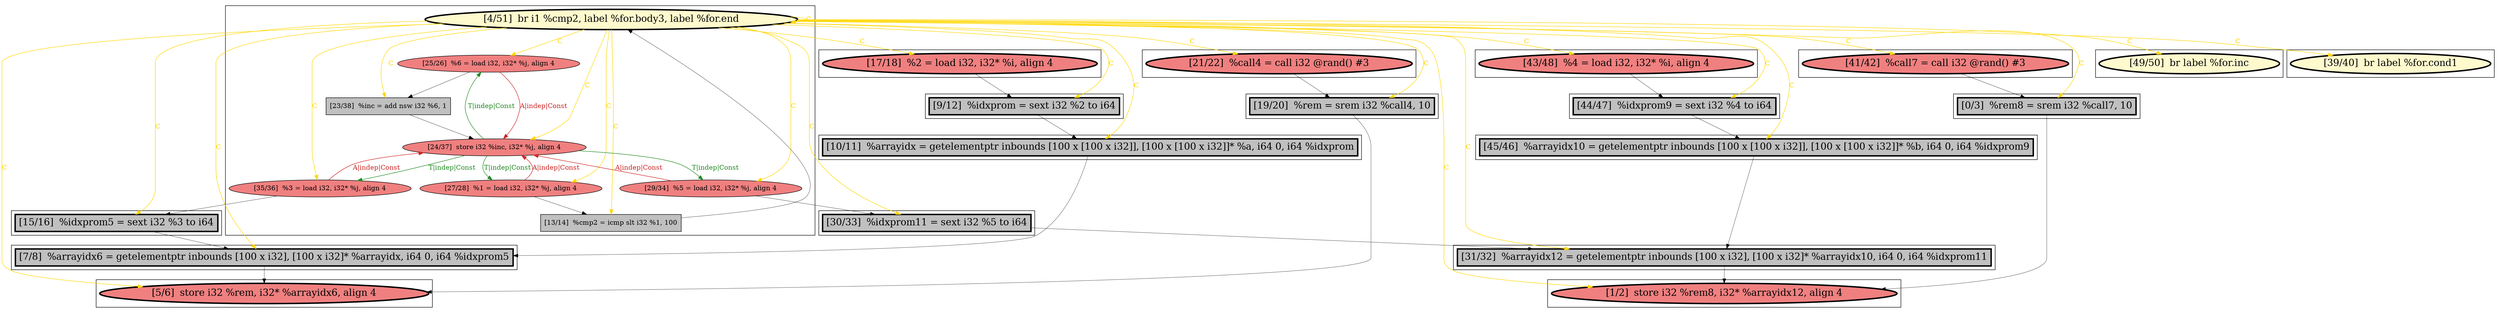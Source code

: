 
digraph G {



node1437->node1443 [style=solid,color=gold,label="C",penwidth=1.0,fontcolor=gold ]
node1437->node1433 [style=solid,color=gold,label="C",penwidth=1.0,fontcolor=gold ]
node1437->node1444 [style=solid,color=gold,label="C",penwidth=1.0,fontcolor=gold ]
node1432->node1435 [style=solid,color=firebrick3,label="A|indep|Const",penwidth=1.0,fontcolor=firebrick3 ]
node1435->node1432 [style=solid,color=forestgreen,label="T|indep|Const",penwidth=1.0,fontcolor=forestgreen ]
node1435->node1436 [style=solid,color=forestgreen,label="T|indep|Const",penwidth=1.0,fontcolor=forestgreen ]
node1436->node1435 [style=solid,color=firebrick3,label="A|indep|Const",penwidth=1.0,fontcolor=firebrick3 ]
node1433->node1435 [style=solid,color=firebrick3,label="A|indep|Const",penwidth=1.0,fontcolor=firebrick3 ]
node1435->node1433 [style=solid,color=forestgreen,label="T|indep|Const",penwidth=1.0,fontcolor=forestgreen ]
node1437->node1434 [style=solid,color=gold,label="C",penwidth=1.0,fontcolor=gold ]
node1437->node1439 [style=solid,color=gold,label="C",penwidth=1.0,fontcolor=gold ]
node1437->node1447 [style=solid,color=gold,label="C",penwidth=1.0,fontcolor=gold ]
node1432->node1428 [style=solid,color=black,label="",penwidth=0.5,fontcolor=black ]
node1443->node1423 [style=solid,color=black,label="",penwidth=0.5,fontcolor=black ]
node1433->node1439 [style=solid,color=black,label="",penwidth=0.5,fontcolor=black ]
node1437->node1435 [style=solid,color=gold,label="C",penwidth=1.0,fontcolor=gold ]
node1425->node1443 [style=solid,color=black,label="",penwidth=0.5,fontcolor=black ]
node1438->node1442 [style=solid,color=black,label="",penwidth=0.5,fontcolor=black ]
node1446->node1448 [style=solid,color=black,label="",penwidth=0.5,fontcolor=black ]
node1437->node1445 [style=solid,color=gold,label="C",penwidth=1.0,fontcolor=gold ]
node1437->node1424 [style=solid,color=gold,label="C",penwidth=1.0,fontcolor=gold ]
node1429->node1425 [style=solid,color=black,label="",penwidth=0.5,fontcolor=black ]
node1437->node1438 [style=solid,color=gold,label="C",penwidth=1.0,fontcolor=gold ]
node1444->node1445 [style=solid,color=black,label="",penwidth=0.5,fontcolor=black ]
node1437->node1425 [style=solid,color=gold,label="C",penwidth=1.0,fontcolor=gold ]
node1437->node1441 [style=solid,color=gold,label="C",penwidth=1.0,fontcolor=gold ]
node1437->node1426 [style=solid,color=gold,label="C",penwidth=1.0,fontcolor=gold ]
node1437->node1427 [style=solid,color=gold,label="C",penwidth=1.0,fontcolor=gold ]
node1431->node1423 [style=solid,color=black,label="",penwidth=0.5,fontcolor=black ]
node1437->node1437 [style=solid,color=gold,label="C",penwidth=1.0,fontcolor=gold ]
node1442->node1443 [style=solid,color=black,label="",penwidth=0.5,fontcolor=black ]
node1437->node1432 [style=solid,color=gold,label="C",penwidth=1.0,fontcolor=gold ]
node1437->node1429 [style=solid,color=gold,label="C",penwidth=1.0,fontcolor=gold ]
node1428->node1448 [style=solid,color=black,label="",penwidth=0.5,fontcolor=black ]
node1445->node1424 [style=solid,color=black,label="",penwidth=0.5,fontcolor=black ]
node1437->node1431 [style=solid,color=gold,label="C",penwidth=1.0,fontcolor=gold ]
node1427->node1447 [style=solid,color=black,label="",penwidth=0.5,fontcolor=black ]
node1447->node1446 [style=solid,color=black,label="",penwidth=0.5,fontcolor=black ]
node1437->node1442 [style=solid,color=gold,label="C",penwidth=1.0,fontcolor=gold ]
node1437->node1428 [style=solid,color=gold,label="C",penwidth=1.0,fontcolor=gold ]
node1437->node1446 [style=solid,color=gold,label="C",penwidth=1.0,fontcolor=gold ]
node1436->node1434 [style=solid,color=black,label="",penwidth=0.5,fontcolor=black ]
node1448->node1424 [style=solid,color=black,label="",penwidth=0.5,fontcolor=black ]
node1439->node1435 [style=solid,color=black,label="",penwidth=0.5,fontcolor=black ]
node1435->node1438 [style=solid,color=forestgreen,label="T|indep|Const",penwidth=1.0,fontcolor=forestgreen ]
node1434->node1437 [style=solid,color=black,label="",penwidth=0.5,fontcolor=black ]
node1437->node1423 [style=solid,color=gold,label="C",penwidth=1.0,fontcolor=gold ]
node1440->node1431 [style=solid,color=black,label="",penwidth=0.5,fontcolor=black ]
node1438->node1435 [style=solid,color=firebrick3,label="A|indep|Const",penwidth=1.0,fontcolor=firebrick3 ]
node1437->node1448 [style=solid,color=gold,label="C",penwidth=1.0,fontcolor=gold ]
node1426->node1429 [style=solid,color=black,label="",penwidth=0.5,fontcolor=black ]
node1437->node1436 [style=solid,color=gold,label="C",penwidth=1.0,fontcolor=gold ]
node1437->node1430 [style=solid,color=gold,label="C",penwidth=1.0,fontcolor=gold ]
node1437->node1440 [style=solid,color=gold,label="C",penwidth=1.0,fontcolor=gold ]


subgraph cluster18 {


node1448 [penwidth=3.0,fontsize=20,fillcolor=grey,label="[7/8]  %arrayidx6 = getelementptr inbounds [100 x i32], [100 x i32]* %arrayidx, i64 0, i64 %idxprom5",shape=rectangle,style=filled ]



}

subgraph cluster16 {


node1446 [penwidth=3.0,fontsize=20,fillcolor=grey,label="[10/11]  %arrayidx = getelementptr inbounds [100 x [100 x i32]], [100 x [100 x i32]]* %a, i64 0, i64 %idxprom",shape=rectangle,style=filled ]



}

subgraph cluster17 {


node1447 [penwidth=3.0,fontsize=20,fillcolor=grey,label="[9/12]  %idxprom = sext i32 %2 to i64",shape=rectangle,style=filled ]



}

subgraph cluster4 {


node1427 [penwidth=3.0,fontsize=20,fillcolor=lightcoral,label="[17/18]  %2 = load i32, i32* %i, align 4",shape=ellipse,style=filled ]



}

subgraph cluster3 {


node1426 [penwidth=3.0,fontsize=20,fillcolor=lightcoral,label="[43/48]  %4 = load i32, i32* %i, align 4",shape=ellipse,style=filled ]



}

subgraph cluster2 {


node1425 [penwidth=3.0,fontsize=20,fillcolor=grey,label="[45/46]  %arrayidx10 = getelementptr inbounds [100 x [100 x i32]], [100 x [100 x i32]]* %b, i64 0, i64 %idxprom9",shape=rectangle,style=filled ]



}

subgraph cluster1 {


node1424 [penwidth=3.0,fontsize=20,fillcolor=lightcoral,label="[5/6]  store i32 %rem, i32* %arrayidx6, align 4",shape=ellipse,style=filled ]



}

subgraph cluster12 {


node1442 [penwidth=3.0,fontsize=20,fillcolor=grey,label="[30/33]  %idxprom11 = sext i32 %5 to i64",shape=rectangle,style=filled ]



}

subgraph cluster5 {


node1428 [penwidth=3.0,fontsize=20,fillcolor=grey,label="[15/16]  %idxprom5 = sext i32 %3 to i64",shape=rectangle,style=filled ]



}

subgraph cluster0 {


node1423 [penwidth=3.0,fontsize=20,fillcolor=lightcoral,label="[1/2]  store i32 %rem8, i32* %arrayidx12, align 4",shape=ellipse,style=filled ]



}

subgraph cluster6 {


node1429 [penwidth=3.0,fontsize=20,fillcolor=grey,label="[44/47]  %idxprom9 = sext i32 %4 to i64",shape=rectangle,style=filled ]



}

subgraph cluster14 {


node1444 [penwidth=3.0,fontsize=20,fillcolor=lightcoral,label="[21/22]  %call4 = call i32 @rand() #3",shape=ellipse,style=filled ]



}

subgraph cluster7 {


node1430 [penwidth=3.0,fontsize=20,fillcolor=lemonchiffon,label="[39/40]  br label %for.cond1",shape=ellipse,style=filled ]



}

subgraph cluster8 {


node1431 [penwidth=3.0,fontsize=20,fillcolor=grey,label="[0/3]  %rem8 = srem i32 %call7, 10",shape=rectangle,style=filled ]



}

subgraph cluster9 {


node1439 [fillcolor=grey,label="[23/38]  %inc = add nsw i32 %6, 1",shape=rectangle,style=filled ]
node1438 [fillcolor=lightcoral,label="[29/34]  %5 = load i32, i32* %j, align 4",shape=ellipse,style=filled ]
node1433 [fillcolor=lightcoral,label="[25/26]  %6 = load i32, i32* %j, align 4",shape=ellipse,style=filled ]
node1437 [penwidth=3.0,fontsize=20,fillcolor=lemonchiffon,label="[4/51]  br i1 %cmp2, label %for.body3, label %for.end",shape=ellipse,style=filled ]
node1432 [fillcolor=lightcoral,label="[35/36]  %3 = load i32, i32* %j, align 4",shape=ellipse,style=filled ]
node1436 [fillcolor=lightcoral,label="[27/28]  %1 = load i32, i32* %j, align 4",shape=ellipse,style=filled ]
node1434 [fillcolor=grey,label="[13/14]  %cmp2 = icmp slt i32 %1, 100",shape=rectangle,style=filled ]
node1435 [fillcolor=lightcoral,label="[24/37]  store i32 %inc, i32* %j, align 4",shape=ellipse,style=filled ]



}

subgraph cluster10 {


node1440 [penwidth=3.0,fontsize=20,fillcolor=lightcoral,label="[41/42]  %call7 = call i32 @rand() #3",shape=ellipse,style=filled ]



}

subgraph cluster11 {


node1441 [penwidth=3.0,fontsize=20,fillcolor=lemonchiffon,label="[49/50]  br label %for.inc",shape=ellipse,style=filled ]



}

subgraph cluster13 {


node1443 [penwidth=3.0,fontsize=20,fillcolor=grey,label="[31/32]  %arrayidx12 = getelementptr inbounds [100 x i32], [100 x i32]* %arrayidx10, i64 0, i64 %idxprom11",shape=rectangle,style=filled ]



}

subgraph cluster15 {


node1445 [penwidth=3.0,fontsize=20,fillcolor=grey,label="[19/20]  %rem = srem i32 %call4, 10",shape=rectangle,style=filled ]



}

}
